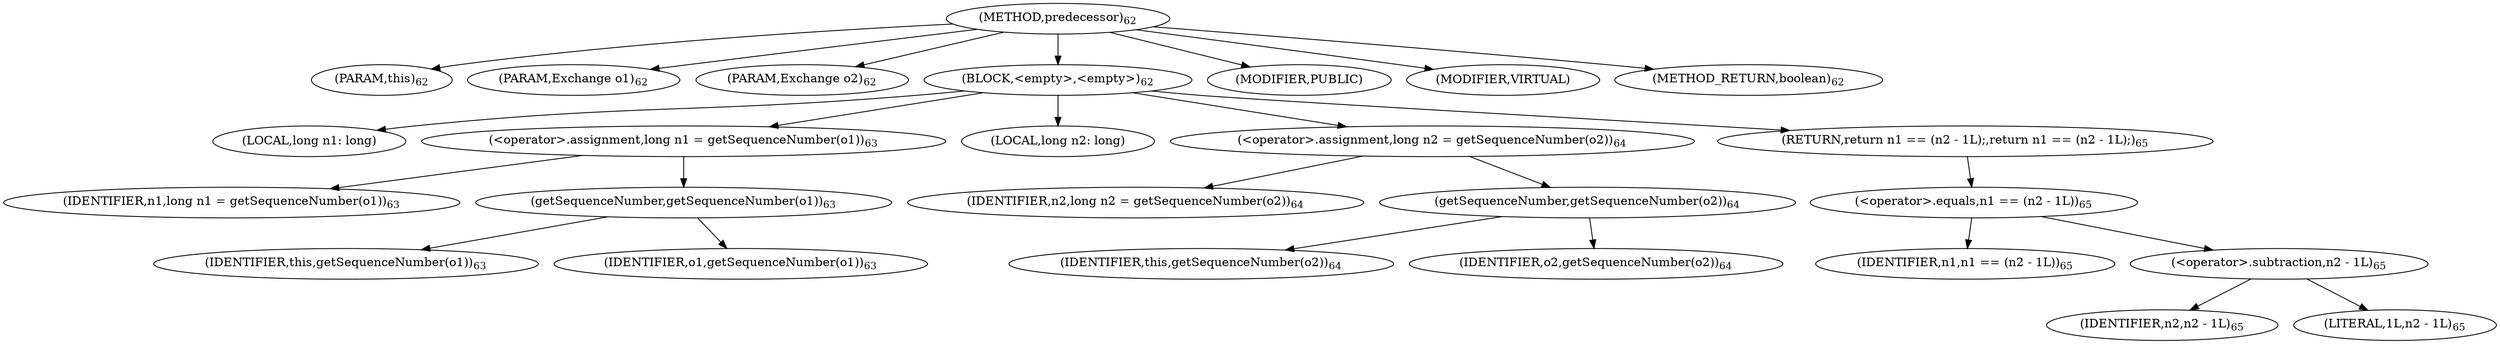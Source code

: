 digraph "predecessor" {  
"105" [label = <(METHOD,predecessor)<SUB>62</SUB>> ]
"6" [label = <(PARAM,this)<SUB>62</SUB>> ]
"106" [label = <(PARAM,Exchange o1)<SUB>62</SUB>> ]
"107" [label = <(PARAM,Exchange o2)<SUB>62</SUB>> ]
"108" [label = <(BLOCK,&lt;empty&gt;,&lt;empty&gt;)<SUB>62</SUB>> ]
"109" [label = <(LOCAL,long n1: long)> ]
"110" [label = <(&lt;operator&gt;.assignment,long n1 = getSequenceNumber(o1))<SUB>63</SUB>> ]
"111" [label = <(IDENTIFIER,n1,long n1 = getSequenceNumber(o1))<SUB>63</SUB>> ]
"112" [label = <(getSequenceNumber,getSequenceNumber(o1))<SUB>63</SUB>> ]
"5" [label = <(IDENTIFIER,this,getSequenceNumber(o1))<SUB>63</SUB>> ]
"113" [label = <(IDENTIFIER,o1,getSequenceNumber(o1))<SUB>63</SUB>> ]
"114" [label = <(LOCAL,long n2: long)> ]
"115" [label = <(&lt;operator&gt;.assignment,long n2 = getSequenceNumber(o2))<SUB>64</SUB>> ]
"116" [label = <(IDENTIFIER,n2,long n2 = getSequenceNumber(o2))<SUB>64</SUB>> ]
"117" [label = <(getSequenceNumber,getSequenceNumber(o2))<SUB>64</SUB>> ]
"7" [label = <(IDENTIFIER,this,getSequenceNumber(o2))<SUB>64</SUB>> ]
"118" [label = <(IDENTIFIER,o2,getSequenceNumber(o2))<SUB>64</SUB>> ]
"119" [label = <(RETURN,return n1 == (n2 - 1L);,return n1 == (n2 - 1L);)<SUB>65</SUB>> ]
"120" [label = <(&lt;operator&gt;.equals,n1 == (n2 - 1L))<SUB>65</SUB>> ]
"121" [label = <(IDENTIFIER,n1,n1 == (n2 - 1L))<SUB>65</SUB>> ]
"122" [label = <(&lt;operator&gt;.subtraction,n2 - 1L)<SUB>65</SUB>> ]
"123" [label = <(IDENTIFIER,n2,n2 - 1L)<SUB>65</SUB>> ]
"124" [label = <(LITERAL,1L,n2 - 1L)<SUB>65</SUB>> ]
"125" [label = <(MODIFIER,PUBLIC)> ]
"126" [label = <(MODIFIER,VIRTUAL)> ]
"127" [label = <(METHOD_RETURN,boolean)<SUB>62</SUB>> ]
  "105" -> "6" 
  "105" -> "106" 
  "105" -> "107" 
  "105" -> "108" 
  "105" -> "125" 
  "105" -> "126" 
  "105" -> "127" 
  "108" -> "109" 
  "108" -> "110" 
  "108" -> "114" 
  "108" -> "115" 
  "108" -> "119" 
  "110" -> "111" 
  "110" -> "112" 
  "112" -> "5" 
  "112" -> "113" 
  "115" -> "116" 
  "115" -> "117" 
  "117" -> "7" 
  "117" -> "118" 
  "119" -> "120" 
  "120" -> "121" 
  "120" -> "122" 
  "122" -> "123" 
  "122" -> "124" 
}
